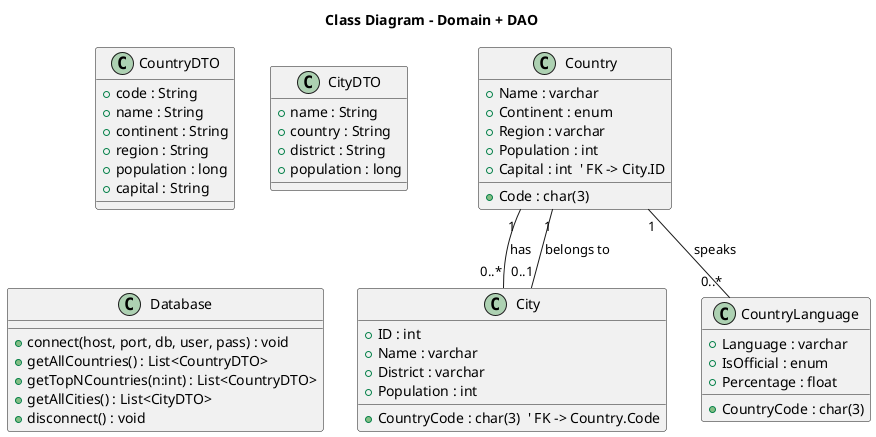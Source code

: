 @startuml
title Class Diagram – Domain + DAO

class Country {
  +Code : char(3)
  +Name : varchar
  +Continent : enum
  +Region : varchar
  +Population : int
  +Capital : int  ' FK -> City.ID
}

class City {
  +ID : int
  +Name : varchar
  +CountryCode : char(3)  ' FK -> Country.Code
  +District : varchar
  +Population : int
}

class CountryLanguage {
  +CountryCode : char(3)
  +Language : varchar
  +IsOfficial : enum
  +Percentage : float
}

class CountryDTO {
  +code : String
  +name : String
  +continent : String
  +region : String
  +population : long
  +capital : String
}

class CityDTO {
  +name : String
  +country : String
  +district : String
  +population : long
}

class Database {
  +connect(host, port, db, user, pass) : void
  +getAllCountries() : List<CountryDTO>
  +getTopNCountries(n:int) : List<CountryDTO>
  +getAllCities() : List<CityDTO>
  +disconnect() : void
}

Country "1" -- "0..*" City : has
Country "1" -- "0..*" CountryLanguage : speaks
City "0..1" -- "1" Country : belongs to
@enduml
